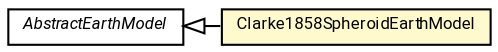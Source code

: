 #!/usr/local/bin/dot
#
# Class diagram 
# Generated by UMLGraph version R5_7_2-60-g0e99a6 (http://www.spinellis.gr/umlgraph/)
#

digraph G {
	graph [fontnames="svg"]
	edge [fontname="Roboto",fontsize=7,labelfontname="Roboto",labelfontsize=7,color="black"];
	node [fontname="Roboto",fontcolor="black",fontsize=8,shape=plaintext,margin=0,width=0,height=0];
	nodesep=0.15;
	ranksep=0.25;
	rankdir=LR;
	// de.lmu.ifi.dbs.elki.math.geodesy.Clarke1858SpheroidEarthModel
	c2466677 [label=<<table title="de.lmu.ifi.dbs.elki.math.geodesy.Clarke1858SpheroidEarthModel" border="0" cellborder="1" cellspacing="0" cellpadding="2" bgcolor="lemonChiffon" href="Clarke1858SpheroidEarthModel.html" target="_parent">
		<tr><td><table border="0" cellspacing="0" cellpadding="1">
		<tr><td align="center" balign="center"> <font face="Roboto">Clarke1858SpheroidEarthModel</font> </td></tr>
		</table></td></tr>
		</table>>, URL="Clarke1858SpheroidEarthModel.html"];
	// de.lmu.ifi.dbs.elki.math.geodesy.AbstractEarthModel
	c2466681 [label=<<table title="de.lmu.ifi.dbs.elki.math.geodesy.AbstractEarthModel" border="0" cellborder="1" cellspacing="0" cellpadding="2" href="AbstractEarthModel.html" target="_parent">
		<tr><td><table border="0" cellspacing="0" cellpadding="1">
		<tr><td align="center" balign="center"> <font face="Roboto"><i>AbstractEarthModel</i></font> </td></tr>
		</table></td></tr>
		</table>>, URL="AbstractEarthModel.html"];
	// de.lmu.ifi.dbs.elki.math.geodesy.Clarke1858SpheroidEarthModel extends de.lmu.ifi.dbs.elki.math.geodesy.AbstractEarthModel
	c2466681 -> c2466677 [arrowtail=empty,dir=back,weight=10];
}

